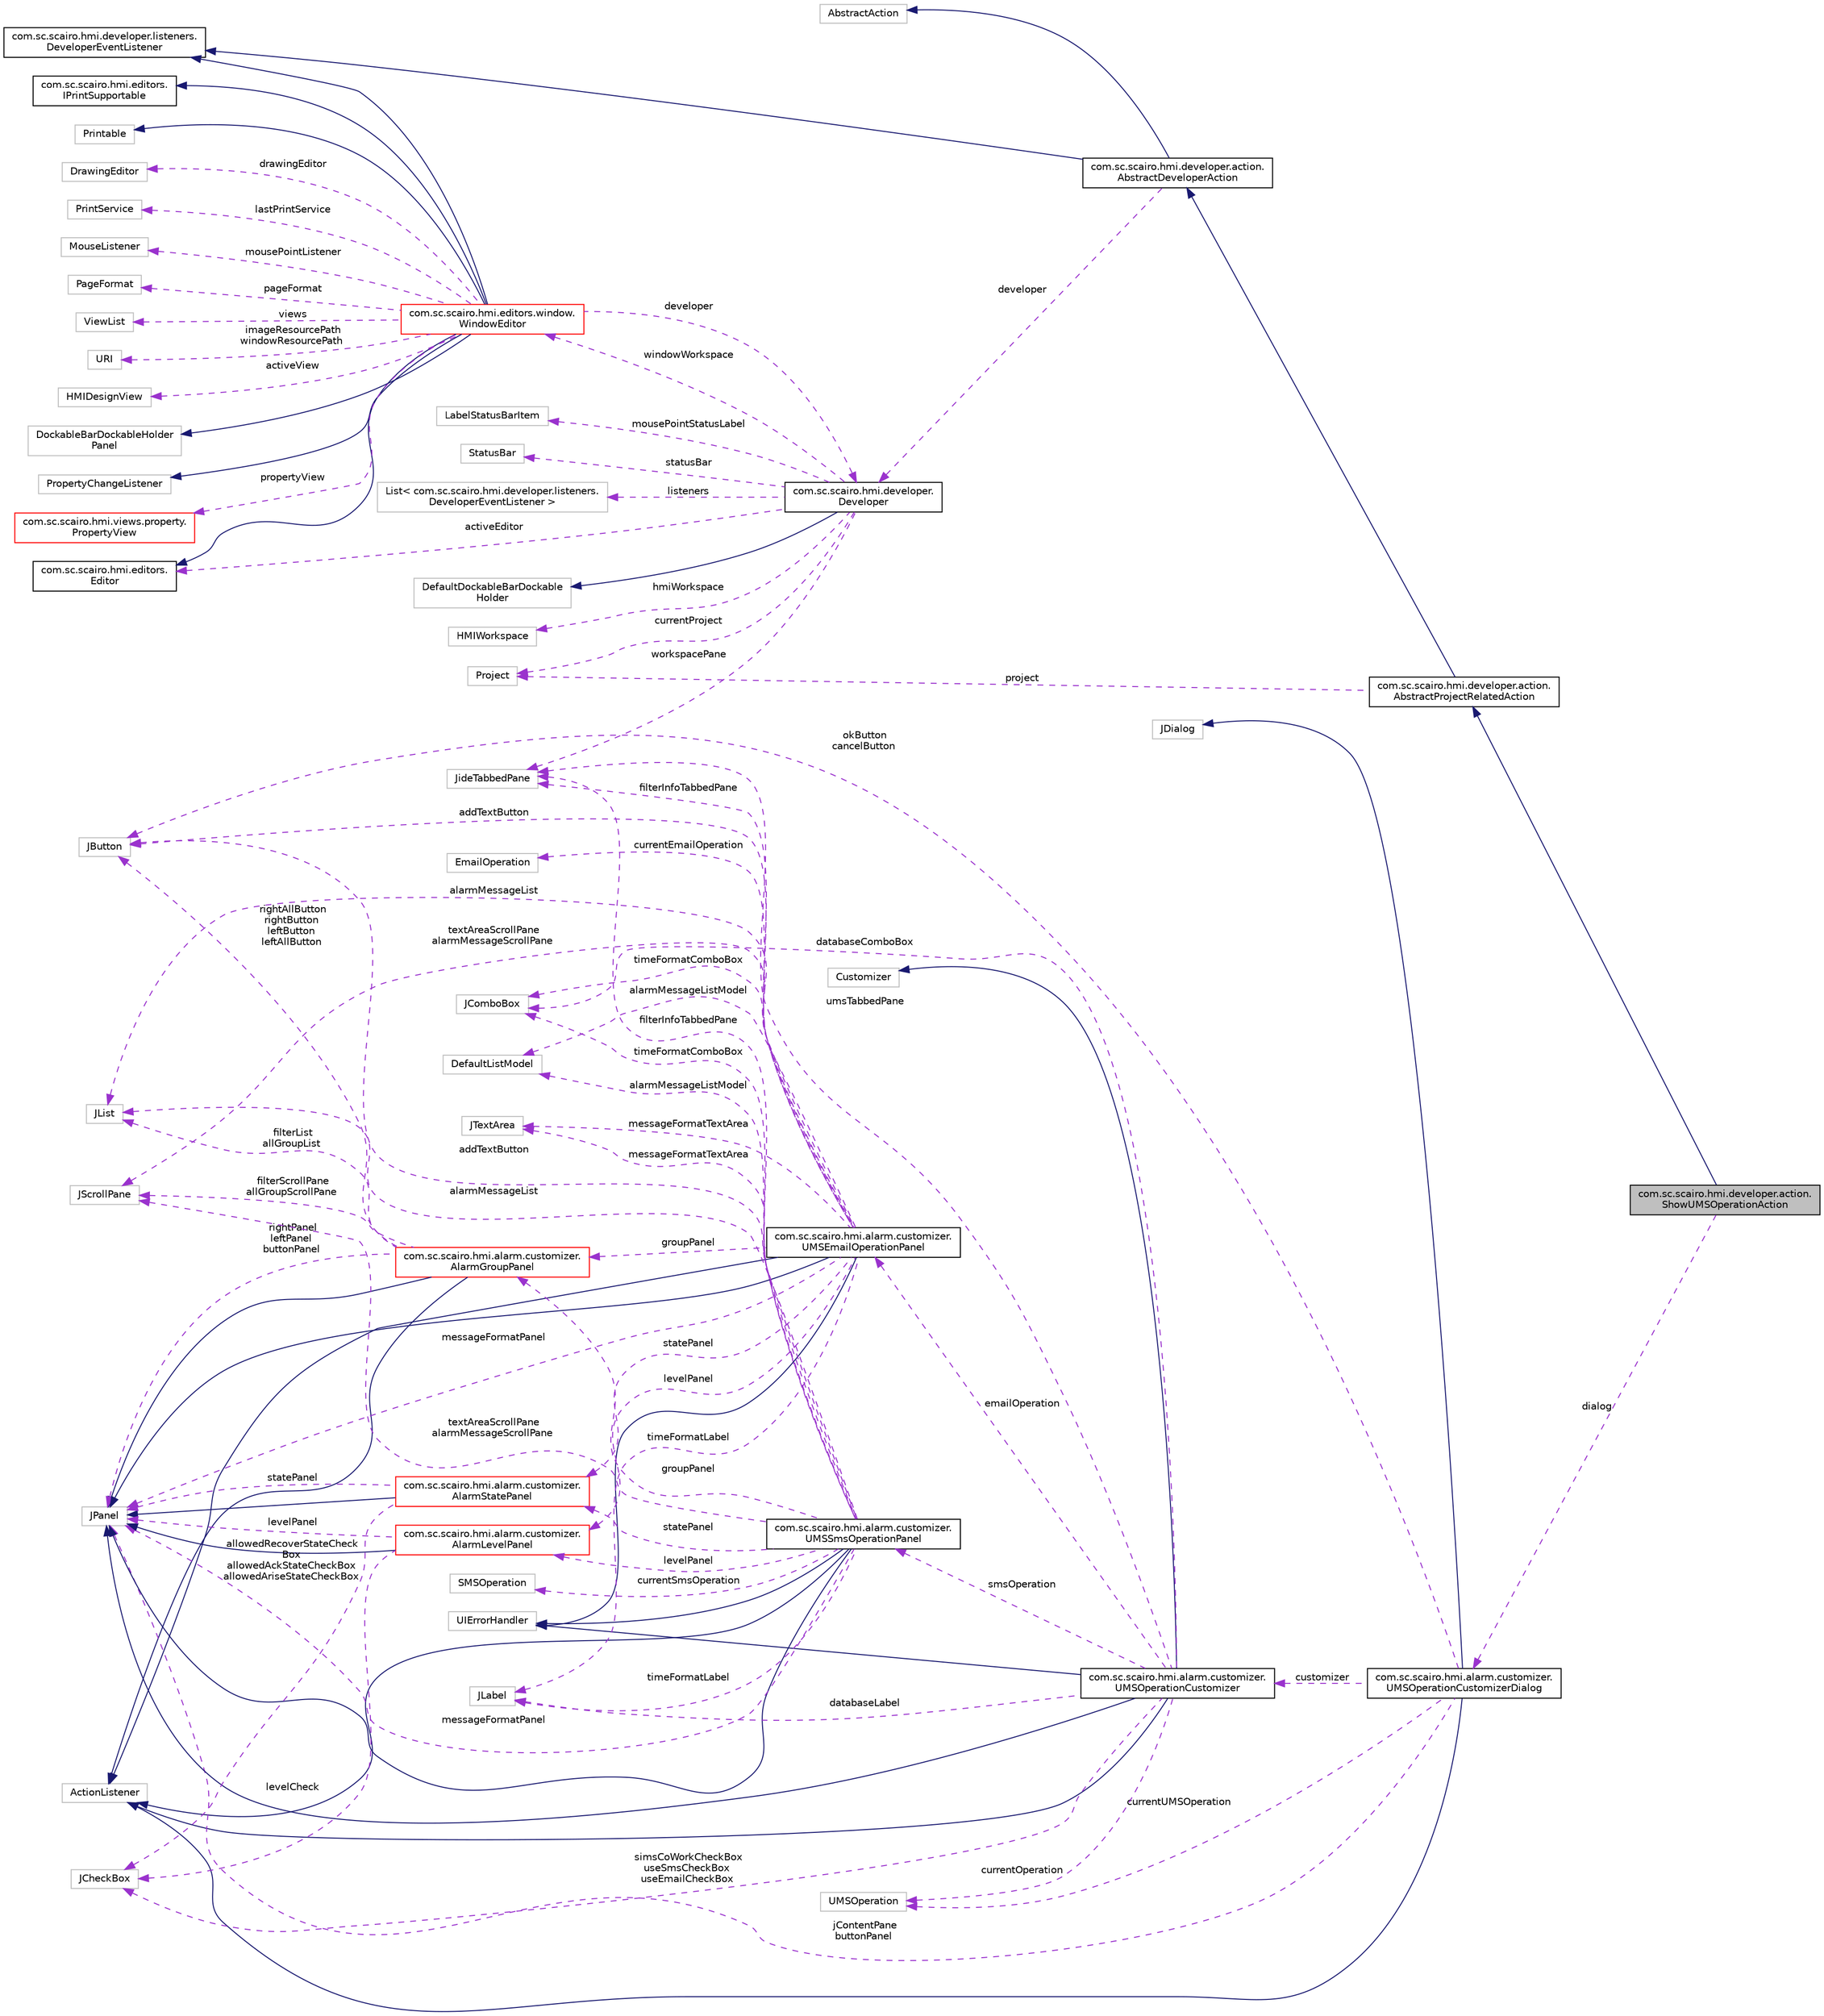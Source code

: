 digraph "com.sc.scairo.hmi.developer.action.ShowUMSOperationAction"
{
 // LATEX_PDF_SIZE
  edge [fontname="Helvetica",fontsize="10",labelfontname="Helvetica",labelfontsize="10"];
  node [fontname="Helvetica",fontsize="10",shape=record];
  rankdir="LR";
  Node1 [label="com.sc.scairo.hmi.developer.action.\lShowUMSOperationAction",height=0.2,width=0.4,color="black", fillcolor="grey75", style="filled", fontcolor="black",tooltip=" "];
  Node2 -> Node1 [dir="back",color="midnightblue",fontsize="10",style="solid",fontname="Helvetica"];
  Node2 [label="com.sc.scairo.hmi.developer.action.\lAbstractProjectRelatedAction",height=0.2,width=0.4,color="black", fillcolor="white", style="filled",URL="$classcom_1_1sc_1_1scairo_1_1hmi_1_1developer_1_1action_1_1_abstract_project_related_action.html",tooltip=" "];
  Node3 -> Node2 [dir="back",color="midnightblue",fontsize="10",style="solid",fontname="Helvetica"];
  Node3 [label="com.sc.scairo.hmi.developer.action.\lAbstractDeveloperAction",height=0.2,width=0.4,color="black", fillcolor="white", style="filled",URL="$classcom_1_1sc_1_1scairo_1_1hmi_1_1developer_1_1action_1_1_abstract_developer_action.html",tooltip=" "];
  Node4 -> Node3 [dir="back",color="midnightblue",fontsize="10",style="solid",fontname="Helvetica"];
  Node4 [label="AbstractAction",height=0.2,width=0.4,color="grey75", fillcolor="white", style="filled",tooltip=" "];
  Node5 -> Node3 [dir="back",color="midnightblue",fontsize="10",style="solid",fontname="Helvetica"];
  Node5 [label="com.sc.scairo.hmi.developer.listeners.\lDeveloperEventListener",height=0.2,width=0.4,color="black", fillcolor="white", style="filled",URL="$interfacecom_1_1sc_1_1scairo_1_1hmi_1_1developer_1_1listeners_1_1_developer_event_listener.html",tooltip=" "];
  Node6 -> Node3 [dir="back",color="darkorchid3",fontsize="10",style="dashed",label=" developer" ,fontname="Helvetica"];
  Node6 [label="com.sc.scairo.hmi.developer.\lDeveloper",height=0.2,width=0.4,color="black", fillcolor="white", style="filled",URL="$classcom_1_1sc_1_1scairo_1_1hmi_1_1developer_1_1_developer.html",tooltip=" "];
  Node7 -> Node6 [dir="back",color="midnightblue",fontsize="10",style="solid",fontname="Helvetica"];
  Node7 [label="DefaultDockableBarDockable\lHolder",height=0.2,width=0.4,color="grey75", fillcolor="white", style="filled",tooltip=" "];
  Node8 -> Node6 [dir="back",color="darkorchid3",fontsize="10",style="dashed",label=" hmiWorkspace" ,fontname="Helvetica"];
  Node8 [label="HMIWorkspace",height=0.2,width=0.4,color="grey75", fillcolor="white", style="filled",tooltip=" "];
  Node9 -> Node6 [dir="back",color="darkorchid3",fontsize="10",style="dashed",label=" windowWorkspace" ,fontname="Helvetica"];
  Node9 [label="com.sc.scairo.hmi.editors.window.\lWindowEditor",height=0.2,width=0.4,color="red", fillcolor="white", style="filled",URL="$classcom_1_1sc_1_1scairo_1_1hmi_1_1editors_1_1window_1_1_window_editor.html",tooltip=" "];
  Node10 -> Node9 [dir="back",color="midnightblue",fontsize="10",style="solid",fontname="Helvetica"];
  Node10 [label="DockableBarDockableHolder\lPanel",height=0.2,width=0.4,color="grey75", fillcolor="white", style="filled",tooltip=" "];
  Node5 -> Node9 [dir="back",color="midnightblue",fontsize="10",style="solid",fontname="Helvetica"];
  Node11 -> Node9 [dir="back",color="midnightblue",fontsize="10",style="solid",fontname="Helvetica"];
  Node11 [label="PropertyChangeListener",height=0.2,width=0.4,color="grey75", fillcolor="white", style="filled",tooltip=" "];
  Node12 -> Node9 [dir="back",color="midnightblue",fontsize="10",style="solid",fontname="Helvetica"];
  Node12 [label="com.sc.scairo.hmi.editors.\lEditor",height=0.2,width=0.4,color="black", fillcolor="white", style="filled",URL="$interfacecom_1_1sc_1_1scairo_1_1hmi_1_1editors_1_1_editor.html",tooltip=" "];
  Node13 -> Node9 [dir="back",color="midnightblue",fontsize="10",style="solid",fontname="Helvetica"];
  Node13 [label="com.sc.scairo.hmi.editors.\lIPrintSupportable",height=0.2,width=0.4,color="black", fillcolor="white", style="filled",URL="$interfacecom_1_1sc_1_1scairo_1_1hmi_1_1editors_1_1_i_print_supportable.html",tooltip=" "];
  Node14 -> Node9 [dir="back",color="midnightblue",fontsize="10",style="solid",fontname="Helvetica"];
  Node14 [label="Printable",height=0.2,width=0.4,color="grey75", fillcolor="white", style="filled",tooltip=" "];
  Node15 -> Node9 [dir="back",color="darkorchid3",fontsize="10",style="dashed",label=" drawingEditor" ,fontname="Helvetica"];
  Node15 [label="DrawingEditor",height=0.2,width=0.4,color="grey75", fillcolor="white", style="filled",tooltip=" "];
  Node16 -> Node9 [dir="back",color="darkorchid3",fontsize="10",style="dashed",label=" lastPrintService" ,fontname="Helvetica"];
  Node16 [label="PrintService",height=0.2,width=0.4,color="grey75", fillcolor="white", style="filled",tooltip=" "];
  Node17 -> Node9 [dir="back",color="darkorchid3",fontsize="10",style="dashed",label=" mousePointListener" ,fontname="Helvetica"];
  Node17 [label="MouseListener",height=0.2,width=0.4,color="grey75", fillcolor="white", style="filled",tooltip=" "];
  Node18 -> Node9 [dir="back",color="darkorchid3",fontsize="10",style="dashed",label=" pageFormat" ,fontname="Helvetica"];
  Node18 [label="PageFormat",height=0.2,width=0.4,color="grey75", fillcolor="white", style="filled",tooltip=" "];
  Node19 -> Node9 [dir="back",color="darkorchid3",fontsize="10",style="dashed",label=" views" ,fontname="Helvetica"];
  Node19 [label="ViewList",height=0.2,width=0.4,color="grey75", fillcolor="white", style="filled",tooltip=" "];
  Node20 -> Node9 [dir="back",color="darkorchid3",fontsize="10",style="dashed",label=" imageResourcePath\nwindowResourcePath" ,fontname="Helvetica"];
  Node20 [label="URI",height=0.2,width=0.4,color="grey75", fillcolor="white", style="filled",tooltip=" "];
  Node21 -> Node9 [dir="back",color="darkorchid3",fontsize="10",style="dashed",label=" activeView" ,fontname="Helvetica"];
  Node21 [label="HMIDesignView",height=0.2,width=0.4,color="grey75", fillcolor="white", style="filled",tooltip=" "];
  Node6 -> Node9 [dir="back",color="darkorchid3",fontsize="10",style="dashed",label=" developer" ,fontname="Helvetica"];
  Node22 -> Node9 [dir="back",color="darkorchid3",fontsize="10",style="dashed",label=" propertyView" ,fontname="Helvetica"];
  Node22 [label="com.sc.scairo.hmi.views.property.\lPropertyView",height=0.2,width=0.4,color="red", fillcolor="white", style="filled",URL="$classcom_1_1sc_1_1scairo_1_1hmi_1_1views_1_1property_1_1_property_view.html",tooltip=" "];
  Node56 -> Node6 [dir="back",color="darkorchid3",fontsize="10",style="dashed",label=" mousePointStatusLabel" ,fontname="Helvetica"];
  Node56 [label="LabelStatusBarItem",height=0.2,width=0.4,color="grey75", fillcolor="white", style="filled",tooltip=" "];
  Node57 -> Node6 [dir="back",color="darkorchid3",fontsize="10",style="dashed",label=" workspacePane" ,fontname="Helvetica"];
  Node57 [label="JideTabbedPane",height=0.2,width=0.4,color="grey75", fillcolor="white", style="filled",tooltip=" "];
  Node58 -> Node6 [dir="back",color="darkorchid3",fontsize="10",style="dashed",label=" statusBar" ,fontname="Helvetica"];
  Node58 [label="StatusBar",height=0.2,width=0.4,color="grey75", fillcolor="white", style="filled",tooltip=" "];
  Node59 -> Node6 [dir="back",color="darkorchid3",fontsize="10",style="dashed",label=" currentProject" ,fontname="Helvetica"];
  Node59 [label="Project",height=0.2,width=0.4,color="grey75", fillcolor="white", style="filled",tooltip=" "];
  Node60 -> Node6 [dir="back",color="darkorchid3",fontsize="10",style="dashed",label=" listeners" ,fontname="Helvetica"];
  Node60 [label="List\< com.sc.scairo.hmi.developer.listeners.\lDeveloperEventListener \>",height=0.2,width=0.4,color="grey75", fillcolor="white", style="filled",tooltip=" "];
  Node12 -> Node6 [dir="back",color="darkorchid3",fontsize="10",style="dashed",label=" activeEditor" ,fontname="Helvetica"];
  Node59 -> Node2 [dir="back",color="darkorchid3",fontsize="10",style="dashed",label=" project" ,fontname="Helvetica"];
  Node61 -> Node1 [dir="back",color="darkorchid3",fontsize="10",style="dashed",label=" dialog" ,fontname="Helvetica"];
  Node61 [label="com.sc.scairo.hmi.alarm.customizer.\lUMSOperationCustomizerDialog",height=0.2,width=0.4,color="black", fillcolor="white", style="filled",URL="$classcom_1_1sc_1_1scairo_1_1hmi_1_1alarm_1_1customizer_1_1_u_m_s_operation_customizer_dialog.html",tooltip=" "];
  Node62 -> Node61 [dir="back",color="midnightblue",fontsize="10",style="solid",fontname="Helvetica"];
  Node62 [label="JDialog",height=0.2,width=0.4,color="grey75", fillcolor="white", style="filled",tooltip=" "];
  Node63 -> Node61 [dir="back",color="midnightblue",fontsize="10",style="solid",fontname="Helvetica"];
  Node63 [label="ActionListener",height=0.2,width=0.4,color="grey75", fillcolor="white", style="filled",tooltip=" "];
  Node64 -> Node61 [dir="back",color="darkorchid3",fontsize="10",style="dashed",label=" customizer" ,fontname="Helvetica"];
  Node64 [label="com.sc.scairo.hmi.alarm.customizer.\lUMSOperationCustomizer",height=0.2,width=0.4,color="black", fillcolor="white", style="filled",URL="$classcom_1_1sc_1_1scairo_1_1hmi_1_1alarm_1_1customizer_1_1_u_m_s_operation_customizer.html",tooltip=" "];
  Node65 -> Node64 [dir="back",color="midnightblue",fontsize="10",style="solid",fontname="Helvetica"];
  Node65 [label="JPanel",height=0.2,width=0.4,color="grey75", fillcolor="white", style="filled",tooltip=" "];
  Node66 -> Node64 [dir="back",color="midnightblue",fontsize="10",style="solid",fontname="Helvetica"];
  Node66 [label="Customizer",height=0.2,width=0.4,color="grey75", fillcolor="white", style="filled",tooltip=" "];
  Node63 -> Node64 [dir="back",color="midnightblue",fontsize="10",style="solid",fontname="Helvetica"];
  Node67 -> Node64 [dir="back",color="midnightblue",fontsize="10",style="solid",fontname="Helvetica"];
  Node67 [label="UIErrorHandler",height=0.2,width=0.4,color="grey75", fillcolor="white", style="filled",tooltip=" "];
  Node68 -> Node64 [dir="back",color="darkorchid3",fontsize="10",style="dashed",label=" simsCoWorkCheckBox\nuseSmsCheckBox\nuseEmailCheckBox" ,fontname="Helvetica"];
  Node68 [label="JCheckBox",height=0.2,width=0.4,color="grey75", fillcolor="white", style="filled",tooltip=" "];
  Node69 -> Node64 [dir="back",color="darkorchid3",fontsize="10",style="dashed",label=" smsOperation" ,fontname="Helvetica"];
  Node69 [label="com.sc.scairo.hmi.alarm.customizer.\lUMSSmsOperationPanel",height=0.2,width=0.4,color="black", fillcolor="white", style="filled",URL="$classcom_1_1sc_1_1scairo_1_1hmi_1_1alarm_1_1customizer_1_1_u_m_s_sms_operation_panel.html",tooltip=" "];
  Node65 -> Node69 [dir="back",color="midnightblue",fontsize="10",style="solid",fontname="Helvetica"];
  Node63 -> Node69 [dir="back",color="midnightblue",fontsize="10",style="solid",fontname="Helvetica"];
  Node67 -> Node69 [dir="back",color="midnightblue",fontsize="10",style="solid",fontname="Helvetica"];
  Node70 -> Node69 [dir="back",color="darkorchid3",fontsize="10",style="dashed",label=" currentSmsOperation" ,fontname="Helvetica"];
  Node70 [label="SMSOperation",height=0.2,width=0.4,color="grey75", fillcolor="white", style="filled",tooltip=" "];
  Node71 -> Node69 [dir="back",color="darkorchid3",fontsize="10",style="dashed",label=" groupPanel" ,fontname="Helvetica"];
  Node71 [label="com.sc.scairo.hmi.alarm.customizer.\lAlarmGroupPanel",height=0.2,width=0.4,color="red", fillcolor="white", style="filled",URL="$classcom_1_1sc_1_1scairo_1_1hmi_1_1alarm_1_1customizer_1_1_alarm_group_panel.html",tooltip=" "];
  Node65 -> Node71 [dir="back",color="midnightblue",fontsize="10",style="solid",fontname="Helvetica"];
  Node63 -> Node71 [dir="back",color="midnightblue",fontsize="10",style="solid",fontname="Helvetica"];
  Node75 -> Node71 [dir="back",color="darkorchid3",fontsize="10",style="dashed",label=" rightAllButton\nrightButton\nleftButton\nleftAllButton" ,fontname="Helvetica"];
  Node75 [label="JButton",height=0.2,width=0.4,color="grey75", fillcolor="white", style="filled",tooltip=" "];
  Node76 -> Node71 [dir="back",color="darkorchid3",fontsize="10",style="dashed",label=" filterList\nallGroupList" ,fontname="Helvetica"];
  Node76 [label="JList",height=0.2,width=0.4,color="grey75", fillcolor="white", style="filled",tooltip=" "];
  Node65 -> Node71 [dir="back",color="darkorchid3",fontsize="10",style="dashed",label=" rightPanel\nleftPanel\nbuttonPanel" ,fontname="Helvetica"];
  Node78 -> Node71 [dir="back",color="darkorchid3",fontsize="10",style="dashed",label=" filterScrollPane\nallGroupScrollPane" ,fontname="Helvetica"];
  Node78 [label="JScrollPane",height=0.2,width=0.4,color="grey75", fillcolor="white", style="filled",tooltip=" "];
  Node75 -> Node69 [dir="back",color="darkorchid3",fontsize="10",style="dashed",label=" addTextButton" ,fontname="Helvetica"];
  Node79 -> Node69 [dir="back",color="darkorchid3",fontsize="10",style="dashed",label=" statePanel" ,fontname="Helvetica"];
  Node79 [label="com.sc.scairo.hmi.alarm.customizer.\lAlarmStatePanel",height=0.2,width=0.4,color="red", fillcolor="white", style="filled",URL="$classcom_1_1sc_1_1scairo_1_1hmi_1_1alarm_1_1customizer_1_1_alarm_state_panel.html",tooltip=" "];
  Node65 -> Node79 [dir="back",color="midnightblue",fontsize="10",style="solid",fontname="Helvetica"];
  Node68 -> Node79 [dir="back",color="darkorchid3",fontsize="10",style="dashed",label=" allowedRecoverStateCheck\lBox\nallowedAckStateCheckBox\nallowedAriseStateCheckBox" ,fontname="Helvetica"];
  Node65 -> Node79 [dir="back",color="darkorchid3",fontsize="10",style="dashed",label=" statePanel" ,fontname="Helvetica"];
  Node81 -> Node69 [dir="back",color="darkorchid3",fontsize="10",style="dashed",label=" messageFormatTextArea" ,fontname="Helvetica"];
  Node81 [label="JTextArea",height=0.2,width=0.4,color="grey75", fillcolor="white", style="filled",tooltip=" "];
  Node57 -> Node69 [dir="back",color="darkorchid3",fontsize="10",style="dashed",label=" filterInfoTabbedPane" ,fontname="Helvetica"];
  Node73 -> Node69 [dir="back",color="darkorchid3",fontsize="10",style="dashed",label=" alarmMessageListModel" ,fontname="Helvetica"];
  Node73 [label="DefaultListModel",height=0.2,width=0.4,color="grey75", fillcolor="white", style="filled",tooltip=" "];
  Node82 -> Node69 [dir="back",color="darkorchid3",fontsize="10",style="dashed",label=" timeFormatComboBox" ,fontname="Helvetica"];
  Node82 [label="JComboBox",height=0.2,width=0.4,color="grey75", fillcolor="white", style="filled",tooltip=" "];
  Node83 -> Node69 [dir="back",color="darkorchid3",fontsize="10",style="dashed",label=" levelPanel" ,fontname="Helvetica"];
  Node83 [label="com.sc.scairo.hmi.alarm.customizer.\lAlarmLevelPanel",height=0.2,width=0.4,color="red", fillcolor="white", style="filled",URL="$classcom_1_1sc_1_1scairo_1_1hmi_1_1alarm_1_1customizer_1_1_alarm_level_panel.html",tooltip=" "];
  Node65 -> Node83 [dir="back",color="midnightblue",fontsize="10",style="solid",fontname="Helvetica"];
  Node68 -> Node83 [dir="back",color="darkorchid3",fontsize="10",style="dashed",label=" levelCheck" ,fontname="Helvetica"];
  Node65 -> Node83 [dir="back",color="darkorchid3",fontsize="10",style="dashed",label=" levelPanel" ,fontname="Helvetica"];
  Node85 -> Node69 [dir="back",color="darkorchid3",fontsize="10",style="dashed",label=" timeFormatLabel" ,fontname="Helvetica"];
  Node85 [label="JLabel",height=0.2,width=0.4,color="grey75", fillcolor="white", style="filled",tooltip=" "];
  Node76 -> Node69 [dir="back",color="darkorchid3",fontsize="10",style="dashed",label=" alarmMessageList" ,fontname="Helvetica"];
  Node65 -> Node69 [dir="back",color="darkorchid3",fontsize="10",style="dashed",label=" messageFormatPanel" ,fontname="Helvetica"];
  Node78 -> Node69 [dir="back",color="darkorchid3",fontsize="10",style="dashed",label=" textAreaScrollPane\nalarmMessageScrollPane" ,fontname="Helvetica"];
  Node57 -> Node64 [dir="back",color="darkorchid3",fontsize="10",style="dashed",label=" umsTabbedPane" ,fontname="Helvetica"];
  Node82 -> Node64 [dir="back",color="darkorchid3",fontsize="10",style="dashed",label=" databaseComboBox" ,fontname="Helvetica"];
  Node86 -> Node64 [dir="back",color="darkorchid3",fontsize="10",style="dashed",label=" currentOperation" ,fontname="Helvetica"];
  Node86 [label="UMSOperation",height=0.2,width=0.4,color="grey75", fillcolor="white", style="filled",tooltip=" "];
  Node87 -> Node64 [dir="back",color="darkorchid3",fontsize="10",style="dashed",label=" emailOperation" ,fontname="Helvetica"];
  Node87 [label="com.sc.scairo.hmi.alarm.customizer.\lUMSEmailOperationPanel",height=0.2,width=0.4,color="black", fillcolor="white", style="filled",URL="$classcom_1_1sc_1_1scairo_1_1hmi_1_1alarm_1_1customizer_1_1_u_m_s_email_operation_panel.html",tooltip=" "];
  Node65 -> Node87 [dir="back",color="midnightblue",fontsize="10",style="solid",fontname="Helvetica"];
  Node63 -> Node87 [dir="back",color="midnightblue",fontsize="10",style="solid",fontname="Helvetica"];
  Node67 -> Node87 [dir="back",color="midnightblue",fontsize="10",style="solid",fontname="Helvetica"];
  Node88 -> Node87 [dir="back",color="darkorchid3",fontsize="10",style="dashed",label=" currentEmailOperation" ,fontname="Helvetica"];
  Node88 [label="EmailOperation",height=0.2,width=0.4,color="grey75", fillcolor="white", style="filled",tooltip=" "];
  Node71 -> Node87 [dir="back",color="darkorchid3",fontsize="10",style="dashed",label=" groupPanel" ,fontname="Helvetica"];
  Node75 -> Node87 [dir="back",color="darkorchid3",fontsize="10",style="dashed",label=" addTextButton" ,fontname="Helvetica"];
  Node79 -> Node87 [dir="back",color="darkorchid3",fontsize="10",style="dashed",label=" statePanel" ,fontname="Helvetica"];
  Node81 -> Node87 [dir="back",color="darkorchid3",fontsize="10",style="dashed",label=" messageFormatTextArea" ,fontname="Helvetica"];
  Node57 -> Node87 [dir="back",color="darkorchid3",fontsize="10",style="dashed",label=" filterInfoTabbedPane" ,fontname="Helvetica"];
  Node73 -> Node87 [dir="back",color="darkorchid3",fontsize="10",style="dashed",label=" alarmMessageListModel" ,fontname="Helvetica"];
  Node82 -> Node87 [dir="back",color="darkorchid3",fontsize="10",style="dashed",label=" timeFormatComboBox" ,fontname="Helvetica"];
  Node83 -> Node87 [dir="back",color="darkorchid3",fontsize="10",style="dashed",label=" levelPanel" ,fontname="Helvetica"];
  Node85 -> Node87 [dir="back",color="darkorchid3",fontsize="10",style="dashed",label=" timeFormatLabel" ,fontname="Helvetica"];
  Node76 -> Node87 [dir="back",color="darkorchid3",fontsize="10",style="dashed",label=" alarmMessageList" ,fontname="Helvetica"];
  Node65 -> Node87 [dir="back",color="darkorchid3",fontsize="10",style="dashed",label=" messageFormatPanel" ,fontname="Helvetica"];
  Node78 -> Node87 [dir="back",color="darkorchid3",fontsize="10",style="dashed",label=" textAreaScrollPane\nalarmMessageScrollPane" ,fontname="Helvetica"];
  Node85 -> Node64 [dir="back",color="darkorchid3",fontsize="10",style="dashed",label=" databaseLabel" ,fontname="Helvetica"];
  Node75 -> Node61 [dir="back",color="darkorchid3",fontsize="10",style="dashed",label=" okButton\ncancelButton" ,fontname="Helvetica"];
  Node86 -> Node61 [dir="back",color="darkorchid3",fontsize="10",style="dashed",label=" currentUMSOperation" ,fontname="Helvetica"];
  Node65 -> Node61 [dir="back",color="darkorchid3",fontsize="10",style="dashed",label=" jContentPane\nbuttonPanel" ,fontname="Helvetica"];
}
